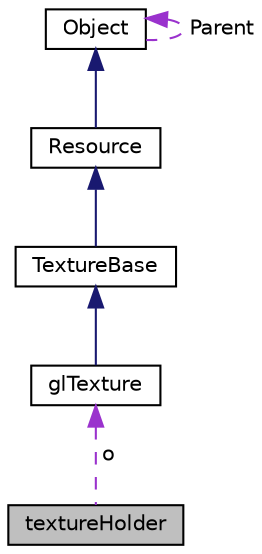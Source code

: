 digraph "textureHolder"
{
  edge [fontname="Helvetica",fontsize="10",labelfontname="Helvetica",labelfontsize="10"];
  node [fontname="Helvetica",fontsize="10",shape=record];
  Node1 [label="textureHolder",height=0.2,width=0.4,color="black", fillcolor="grey75", style="filled", fontcolor="black"];
  Node2 -> Node1 [dir="back",color="darkorchid3",fontsize="10",style="dashed",label=" o" ,fontname="Helvetica"];
  Node2 [label="glTexture",height=0.2,width=0.4,color="black", fillcolor="white", style="filled",URL="$classgl_texture.html"];
  Node3 -> Node2 [dir="back",color="midnightblue",fontsize="10",style="solid",fontname="Helvetica"];
  Node3 [label="TextureBase",height=0.2,width=0.4,color="black", fillcolor="white", style="filled",URL="$class_texture_base.html"];
  Node4 -> Node3 [dir="back",color="midnightblue",fontsize="10",style="solid",fontname="Helvetica"];
  Node4 [label="Resource",height=0.2,width=0.4,color="black", fillcolor="white", style="filled",URL="$class_resource.html"];
  Node5 -> Node4 [dir="back",color="midnightblue",fontsize="10",style="solid",fontname="Helvetica"];
  Node5 [label="Object",height=0.2,width=0.4,color="black", fillcolor="white", style="filled",URL="$class_object.html"];
  Node5 -> Node5 [dir="back",color="darkorchid3",fontsize="10",style="dashed",label=" Parent" ,fontname="Helvetica"];
}
